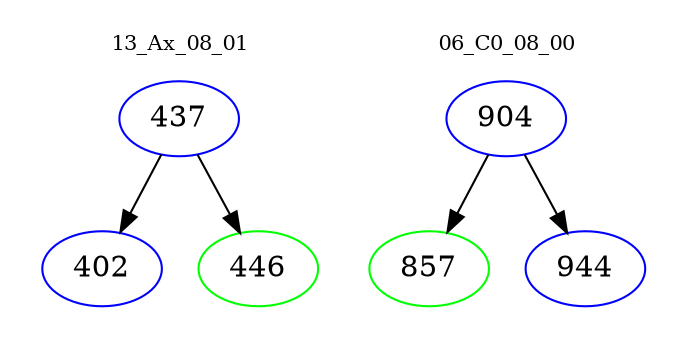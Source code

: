 digraph{
subgraph cluster_0 {
color = white
label = "13_Ax_08_01";
fontsize=10;
T0_437 [label="437", color="blue"]
T0_437 -> T0_402 [color="black"]
T0_402 [label="402", color="blue"]
T0_437 -> T0_446 [color="black"]
T0_446 [label="446", color="green"]
}
subgraph cluster_1 {
color = white
label = "06_C0_08_00";
fontsize=10;
T1_904 [label="904", color="blue"]
T1_904 -> T1_857 [color="black"]
T1_857 [label="857", color="green"]
T1_904 -> T1_944 [color="black"]
T1_944 [label="944", color="blue"]
}
}
